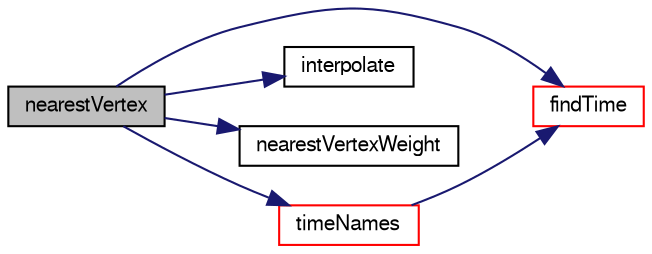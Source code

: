 digraph "nearestVertex"
{
  bgcolor="transparent";
  edge [fontname="FreeSans",fontsize="10",labelfontname="FreeSans",labelfontsize="10"];
  node [fontname="FreeSans",fontsize="10",shape=record];
  rankdir="LR";
  Node15 [label="nearestVertex",height=0.2,width=0.4,color="black", fillcolor="grey75", style="filled", fontcolor="black"];
  Node15 -> Node16 [color="midnightblue",fontsize="10",style="solid",fontname="FreeSans"];
  Node16 [label="findTime",height=0.2,width=0.4,color="red",URL="$a25534.html#a077cd4d874d379308c96e789b8543a2c",tooltip="Helper: find time. Return true if succesful. "];
  Node15 -> Node20 [color="midnightblue",fontsize="10",style="solid",fontname="FreeSans"];
  Node20 [label="interpolate",height=0.2,width=0.4,color="black",URL="$a25534.html#a80513a2b027eba3560eb8bd199de2d2a",tooltip="Interpolate from field on source points to dest points. "];
  Node15 -> Node21 [color="midnightblue",fontsize="10",style="solid",fontname="FreeSans"];
  Node21 [label="nearestVertexWeight",height=0.2,width=0.4,color="black",URL="$a25534.html#aba54d0cb731ae4444f0707f2b0b97504",tooltip="Current interpolation factors to face centres of underlying. "];
  Node15 -> Node22 [color="midnightblue",fontsize="10",style="solid",fontname="FreeSans"];
  Node22 [label="timeNames",height=0.2,width=0.4,color="red",URL="$a25534.html#ae0fcf9176c33d1e533236a7ae49fbea6",tooltip="Helper: extract words of times. "];
  Node22 -> Node16 [color="midnightblue",fontsize="10",style="solid",fontname="FreeSans"];
}
